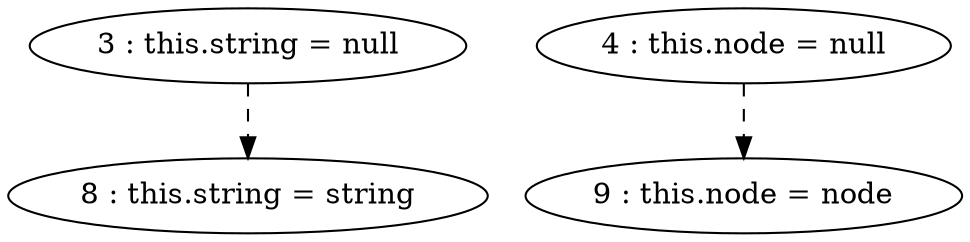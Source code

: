 digraph G {
"3 : this.string = null"
"3 : this.string = null" -> "8 : this.string = string" [style=dashed]
"4 : this.node = null"
"4 : this.node = null" -> "9 : this.node = node" [style=dashed]
"8 : this.string = string"
"9 : this.node = node"
}